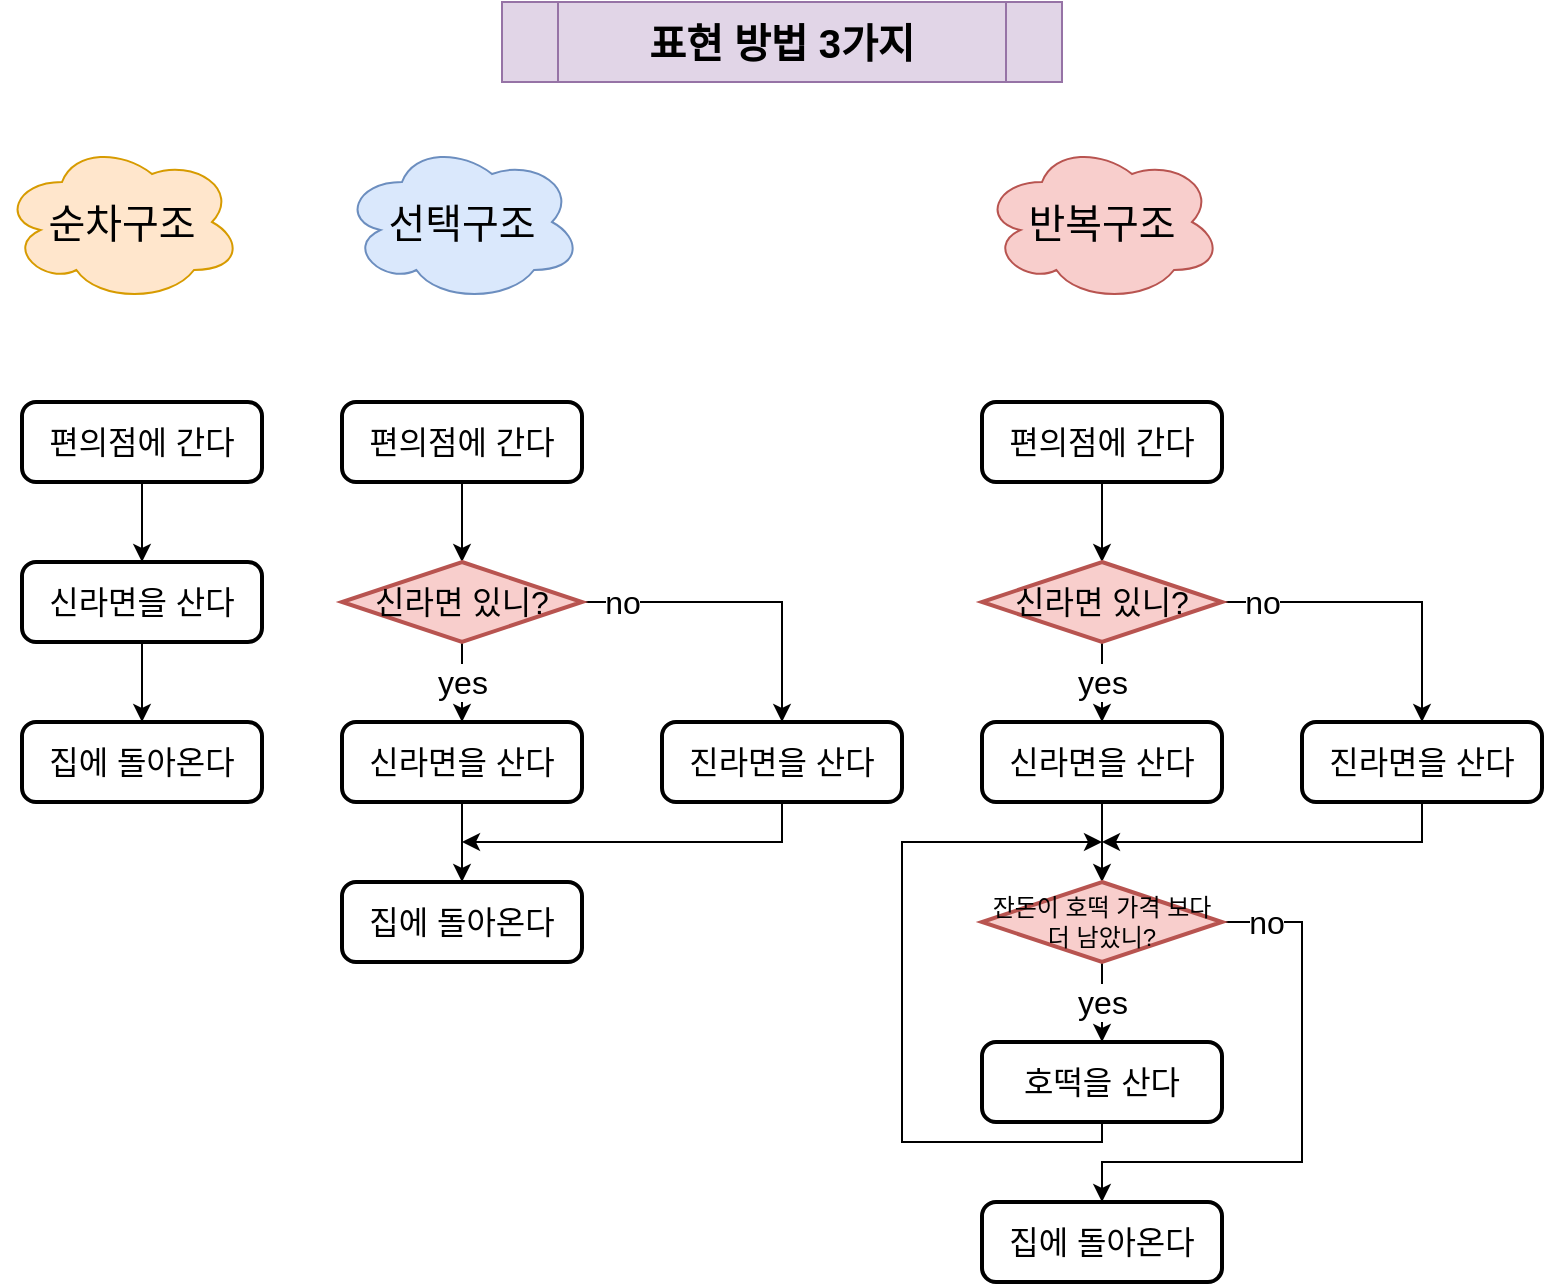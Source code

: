 <mxfile version="20.2.3" type="device"><diagram id="c6d5TTZgF2GE-_xjOW6x" name="페이지-1"><mxGraphModel dx="782" dy="505" grid="1" gridSize="10" guides="1" tooltips="1" connect="1" arrows="1" fold="1" page="1" pageScale="1" pageWidth="827" pageHeight="1169" math="0" shadow="0"><root><mxCell id="0"/><mxCell id="1" parent="0"/><mxCell id="cip4X-DIcV6CLVZuG3Yd-1" value="표현 방법 3가지" style="shape=process;whiteSpace=wrap;html=1;backgroundOutline=1;fillColor=#e1d5e7;strokeColor=#9673a6;fontStyle=1;fontSize=20;" vertex="1" parent="1"><mxGeometry x="280" y="40" width="280" height="40" as="geometry"/></mxCell><mxCell id="cip4X-DIcV6CLVZuG3Yd-2" value="순차구조" style="ellipse;shape=cloud;whiteSpace=wrap;html=1;fontSize=20;fillColor=#ffe6cc;strokeColor=#d79b00;" vertex="1" parent="1"><mxGeometry x="30" y="110" width="120" height="80" as="geometry"/></mxCell><mxCell id="cip4X-DIcV6CLVZuG3Yd-3" value="선택구조" style="ellipse;shape=cloud;whiteSpace=wrap;html=1;fontSize=20;fillColor=#dae8fc;strokeColor=#6c8ebf;" vertex="1" parent="1"><mxGeometry x="200" y="110" width="120" height="80" as="geometry"/></mxCell><mxCell id="cip4X-DIcV6CLVZuG3Yd-4" value="반복구조" style="ellipse;shape=cloud;whiteSpace=wrap;html=1;fontSize=20;fillColor=#f8cecc;strokeColor=#b85450;" vertex="1" parent="1"><mxGeometry x="520" y="110" width="120" height="80" as="geometry"/></mxCell><mxCell id="cip4X-DIcV6CLVZuG3Yd-8" value="" style="edgeStyle=orthogonalEdgeStyle;rounded=0;orthogonalLoop=1;jettySize=auto;html=1;fontSize=16;" edge="1" parent="1" source="cip4X-DIcV6CLVZuG3Yd-5" target="cip4X-DIcV6CLVZuG3Yd-6"><mxGeometry relative="1" as="geometry"/></mxCell><mxCell id="cip4X-DIcV6CLVZuG3Yd-5" value="편의점에 간다" style="rounded=1;whiteSpace=wrap;html=1;absoluteArcSize=1;arcSize=14;strokeWidth=2;fontSize=16;" vertex="1" parent="1"><mxGeometry x="40" y="240" width="120" height="40" as="geometry"/></mxCell><mxCell id="cip4X-DIcV6CLVZuG3Yd-9" value="" style="edgeStyle=orthogonalEdgeStyle;rounded=0;orthogonalLoop=1;jettySize=auto;html=1;fontSize=16;" edge="1" parent="1" source="cip4X-DIcV6CLVZuG3Yd-6" target="cip4X-DIcV6CLVZuG3Yd-7"><mxGeometry relative="1" as="geometry"/></mxCell><mxCell id="cip4X-DIcV6CLVZuG3Yd-6" value="신라면을 산다" style="rounded=1;whiteSpace=wrap;html=1;absoluteArcSize=1;arcSize=14;strokeWidth=2;fontSize=16;" vertex="1" parent="1"><mxGeometry x="40" y="320" width="120" height="40" as="geometry"/></mxCell><mxCell id="cip4X-DIcV6CLVZuG3Yd-7" value="집에 돌아온다" style="rounded=1;whiteSpace=wrap;html=1;absoluteArcSize=1;arcSize=14;strokeWidth=2;fontSize=16;" vertex="1" parent="1"><mxGeometry x="40" y="400" width="120" height="40" as="geometry"/></mxCell><mxCell id="cip4X-DIcV6CLVZuG3Yd-15" value="" style="edgeStyle=orthogonalEdgeStyle;rounded=0;orthogonalLoop=1;jettySize=auto;html=1;fontSize=16;" edge="1" parent="1" source="cip4X-DIcV6CLVZuG3Yd-10" target="cip4X-DIcV6CLVZuG3Yd-11"><mxGeometry relative="1" as="geometry"/></mxCell><mxCell id="cip4X-DIcV6CLVZuG3Yd-10" value="편의점에 간다" style="rounded=1;whiteSpace=wrap;html=1;absoluteArcSize=1;arcSize=14;strokeWidth=2;fontSize=16;" vertex="1" parent="1"><mxGeometry x="200" y="240" width="120" height="40" as="geometry"/></mxCell><mxCell id="cip4X-DIcV6CLVZuG3Yd-16" value="yes" style="edgeStyle=orthogonalEdgeStyle;rounded=0;orthogonalLoop=1;jettySize=auto;html=1;fontSize=16;" edge="1" parent="1" source="cip4X-DIcV6CLVZuG3Yd-11" target="cip4X-DIcV6CLVZuG3Yd-13"><mxGeometry relative="1" as="geometry"/></mxCell><mxCell id="cip4X-DIcV6CLVZuG3Yd-18" value="no" style="edgeStyle=orthogonalEdgeStyle;rounded=0;orthogonalLoop=1;jettySize=auto;html=1;entryX=0.5;entryY=0;entryDx=0;entryDy=0;fontSize=16;" edge="1" parent="1" source="cip4X-DIcV6CLVZuG3Yd-11" target="cip4X-DIcV6CLVZuG3Yd-17"><mxGeometry x="-0.75" relative="1" as="geometry"><mxPoint as="offset"/></mxGeometry></mxCell><mxCell id="cip4X-DIcV6CLVZuG3Yd-11" value="신라면 있니?" style="strokeWidth=2;html=1;shape=mxgraph.flowchart.decision;whiteSpace=wrap;fontSize=16;fillColor=#f8cecc;strokeColor=#b85450;" vertex="1" parent="1"><mxGeometry x="200" y="320" width="120" height="40" as="geometry"/></mxCell><mxCell id="cip4X-DIcV6CLVZuG3Yd-12" value="" style="edgeStyle=orthogonalEdgeStyle;rounded=0;orthogonalLoop=1;jettySize=auto;html=1;fontSize=16;" edge="1" parent="1" source="cip4X-DIcV6CLVZuG3Yd-13" target="cip4X-DIcV6CLVZuG3Yd-14"><mxGeometry relative="1" as="geometry"/></mxCell><mxCell id="cip4X-DIcV6CLVZuG3Yd-13" value="신라면을 산다" style="rounded=1;whiteSpace=wrap;html=1;absoluteArcSize=1;arcSize=14;strokeWidth=2;fontSize=16;" vertex="1" parent="1"><mxGeometry x="200" y="400" width="120" height="40" as="geometry"/></mxCell><mxCell id="cip4X-DIcV6CLVZuG3Yd-14" value="집에 돌아온다" style="rounded=1;whiteSpace=wrap;html=1;absoluteArcSize=1;arcSize=14;strokeWidth=2;fontSize=16;" vertex="1" parent="1"><mxGeometry x="200" y="480" width="120" height="40" as="geometry"/></mxCell><mxCell id="cip4X-DIcV6CLVZuG3Yd-19" style="edgeStyle=orthogonalEdgeStyle;rounded=0;orthogonalLoop=1;jettySize=auto;html=1;fontSize=16;" edge="1" parent="1" source="cip4X-DIcV6CLVZuG3Yd-17"><mxGeometry relative="1" as="geometry"><mxPoint x="260" y="460" as="targetPoint"/><Array as="points"><mxPoint x="420" y="460"/></Array></mxGeometry></mxCell><mxCell id="cip4X-DIcV6CLVZuG3Yd-17" value="진라면을 산다" style="rounded=1;whiteSpace=wrap;html=1;absoluteArcSize=1;arcSize=14;strokeWidth=2;fontSize=16;" vertex="1" parent="1"><mxGeometry x="360" y="400" width="120" height="40" as="geometry"/></mxCell><mxCell id="cip4X-DIcV6CLVZuG3Yd-20" value="" style="edgeStyle=orthogonalEdgeStyle;rounded=0;orthogonalLoop=1;jettySize=auto;html=1;fontSize=16;" edge="1" parent="1" source="cip4X-DIcV6CLVZuG3Yd-21" target="cip4X-DIcV6CLVZuG3Yd-24"><mxGeometry relative="1" as="geometry"/></mxCell><mxCell id="cip4X-DIcV6CLVZuG3Yd-21" value="편의점에 간다" style="rounded=1;whiteSpace=wrap;html=1;absoluteArcSize=1;arcSize=14;strokeWidth=2;fontSize=16;" vertex="1" parent="1"><mxGeometry x="520" y="240" width="120" height="40" as="geometry"/></mxCell><mxCell id="cip4X-DIcV6CLVZuG3Yd-22" value="yes" style="edgeStyle=orthogonalEdgeStyle;rounded=0;orthogonalLoop=1;jettySize=auto;html=1;fontSize=16;" edge="1" parent="1" source="cip4X-DIcV6CLVZuG3Yd-24" target="cip4X-DIcV6CLVZuG3Yd-26"><mxGeometry relative="1" as="geometry"/></mxCell><mxCell id="cip4X-DIcV6CLVZuG3Yd-23" value="no" style="edgeStyle=orthogonalEdgeStyle;rounded=0;orthogonalLoop=1;jettySize=auto;html=1;entryX=0.5;entryY=0;entryDx=0;entryDy=0;fontSize=16;" edge="1" parent="1" source="cip4X-DIcV6CLVZuG3Yd-24" target="cip4X-DIcV6CLVZuG3Yd-29"><mxGeometry x="-0.75" relative="1" as="geometry"><mxPoint as="offset"/></mxGeometry></mxCell><mxCell id="cip4X-DIcV6CLVZuG3Yd-24" value="신라면 있니?" style="strokeWidth=2;html=1;shape=mxgraph.flowchart.decision;whiteSpace=wrap;fontSize=16;fillColor=#f8cecc;strokeColor=#b85450;" vertex="1" parent="1"><mxGeometry x="520" y="320" width="120" height="40" as="geometry"/></mxCell><mxCell id="cip4X-DIcV6CLVZuG3Yd-25" value="" style="edgeStyle=orthogonalEdgeStyle;rounded=0;orthogonalLoop=1;jettySize=auto;html=1;fontSize=16;" edge="1" parent="1" source="cip4X-DIcV6CLVZuG3Yd-26"><mxGeometry relative="1" as="geometry"><mxPoint x="580" y="480" as="targetPoint"/></mxGeometry></mxCell><mxCell id="cip4X-DIcV6CLVZuG3Yd-26" value="신라면을 산다" style="rounded=1;whiteSpace=wrap;html=1;absoluteArcSize=1;arcSize=14;strokeWidth=2;fontSize=16;" vertex="1" parent="1"><mxGeometry x="520" y="400" width="120" height="40" as="geometry"/></mxCell><mxCell id="cip4X-DIcV6CLVZuG3Yd-28" style="edgeStyle=orthogonalEdgeStyle;rounded=0;orthogonalLoop=1;jettySize=auto;html=1;fontSize=16;" edge="1" parent="1" source="cip4X-DIcV6CLVZuG3Yd-29"><mxGeometry relative="1" as="geometry"><mxPoint x="580" y="460" as="targetPoint"/><Array as="points"><mxPoint x="740" y="460"/></Array></mxGeometry></mxCell><mxCell id="cip4X-DIcV6CLVZuG3Yd-29" value="진라면을 산다" style="rounded=1;whiteSpace=wrap;html=1;absoluteArcSize=1;arcSize=14;strokeWidth=2;fontSize=16;" vertex="1" parent="1"><mxGeometry x="680" y="400" width="120" height="40" as="geometry"/></mxCell><mxCell id="cip4X-DIcV6CLVZuG3Yd-34" value="yes" style="edgeStyle=orthogonalEdgeStyle;rounded=0;orthogonalLoop=1;jettySize=auto;html=1;entryX=0.5;entryY=0;entryDx=0;entryDy=0;fontSize=16;" edge="1" parent="1" source="cip4X-DIcV6CLVZuG3Yd-30" target="cip4X-DIcV6CLVZuG3Yd-31"><mxGeometry relative="1" as="geometry"/></mxCell><mxCell id="cip4X-DIcV6CLVZuG3Yd-36" value="no" style="edgeStyle=orthogonalEdgeStyle;rounded=0;orthogonalLoop=1;jettySize=auto;html=1;fontSize=16;entryX=0.5;entryY=0;entryDx=0;entryDy=0;" edge="1" parent="1" source="cip4X-DIcV6CLVZuG3Yd-30" target="cip4X-DIcV6CLVZuG3Yd-32"><mxGeometry x="-0.846" relative="1" as="geometry"><mxPoint x="580" y="620.0" as="targetPoint"/><Array as="points"><mxPoint x="680" y="500"/><mxPoint x="680" y="620"/><mxPoint x="580" y="620"/></Array><mxPoint as="offset"/></mxGeometry></mxCell><mxCell id="cip4X-DIcV6CLVZuG3Yd-30" value="잔돈이 호떡 가격 보다 더 남았니?" style="strokeWidth=2;html=1;shape=mxgraph.flowchart.decision;whiteSpace=wrap;fontSize=12;fillColor=#f8cecc;strokeColor=#b85450;" vertex="1" parent="1"><mxGeometry x="520" y="480" width="120" height="40" as="geometry"/></mxCell><mxCell id="cip4X-DIcV6CLVZuG3Yd-37" style="edgeStyle=orthogonalEdgeStyle;rounded=0;orthogonalLoop=1;jettySize=auto;html=1;fontSize=16;" edge="1" parent="1" source="cip4X-DIcV6CLVZuG3Yd-31"><mxGeometry relative="1" as="geometry"><mxPoint x="580" y="460" as="targetPoint"/><Array as="points"><mxPoint x="580" y="610"/><mxPoint x="480" y="610"/><mxPoint x="480" y="460"/></Array></mxGeometry></mxCell><mxCell id="cip4X-DIcV6CLVZuG3Yd-31" value="호떡을 산다" style="rounded=1;whiteSpace=wrap;html=1;absoluteArcSize=1;arcSize=14;strokeWidth=2;fontSize=16;" vertex="1" parent="1"><mxGeometry x="520" y="560" width="120" height="40" as="geometry"/></mxCell><mxCell id="cip4X-DIcV6CLVZuG3Yd-32" value="집에 돌아온다" style="rounded=1;whiteSpace=wrap;html=1;absoluteArcSize=1;arcSize=14;strokeWidth=2;fontSize=16;" vertex="1" parent="1"><mxGeometry x="520" y="640" width="120" height="40" as="geometry"/></mxCell></root></mxGraphModel></diagram></mxfile>
